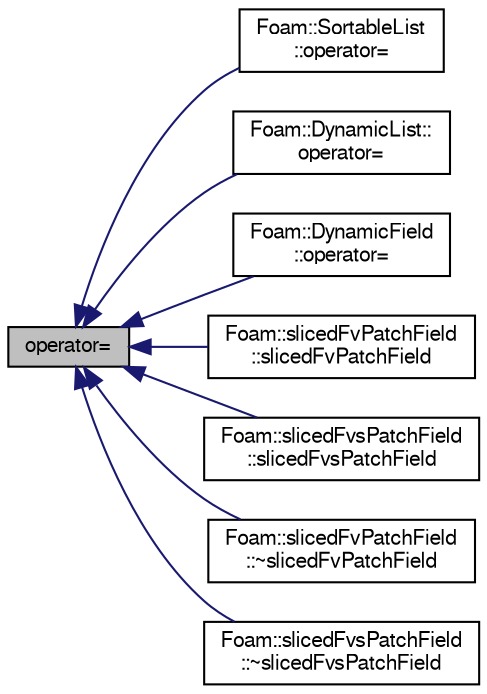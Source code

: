 digraph "operator="
{
  bgcolor="transparent";
  edge [fontname="FreeSans",fontsize="10",labelfontname="FreeSans",labelfontsize="10"];
  node [fontname="FreeSans",fontsize="10",shape=record];
  rankdir="LR";
  Node1 [label="operator=",height=0.2,width=0.4,color="black", fillcolor="grey75", style="filled" fontcolor="black"];
  Node1 -> Node2 [dir="back",color="midnightblue",fontsize="10",style="solid",fontname="FreeSans"];
  Node2 [label="Foam::SortableList\l::operator=",height=0.2,width=0.4,color="black",URL="$a02316.html#a7063d7d45379d3c474db62b47df45eea",tooltip="Assignment of all entries to the given value. "];
  Node1 -> Node3 [dir="back",color="midnightblue",fontsize="10",style="solid",fontname="FreeSans"];
  Node3 [label="Foam::DynamicList::\loperator=",height=0.2,width=0.4,color="black",URL="$a00582.html#a7063d7d45379d3c474db62b47df45eea",tooltip="Assignment of all addressed entries to the given value. "];
  Node1 -> Node4 [dir="back",color="midnightblue",fontsize="10",style="solid",fontname="FreeSans"];
  Node4 [label="Foam::DynamicField\l::operator=",height=0.2,width=0.4,color="black",URL="$a00575.html#a7063d7d45379d3c474db62b47df45eea",tooltip="Assignment of all addressed entries to the given value. "];
  Node1 -> Node5 [dir="back",color="midnightblue",fontsize="10",style="solid",fontname="FreeSans"];
  Node5 [label="Foam::slicedFvPatchField\l::slicedFvPatchField",height=0.2,width=0.4,color="black",URL="$a02268.html#ab205a13403235d19d52e4b03655c7392",tooltip="Construct from patch, internal field and field to slice. "];
  Node1 -> Node6 [dir="back",color="midnightblue",fontsize="10",style="solid",fontname="FreeSans"];
  Node6 [label="Foam::slicedFvsPatchField\l::slicedFvsPatchField",height=0.2,width=0.4,color="black",URL="$a02269.html#a114d3452b07d5e4d3165167c261874ad",tooltip="Construct from patch, internal field and field to slice. "];
  Node1 -> Node7 [dir="back",color="midnightblue",fontsize="10",style="solid",fontname="FreeSans"];
  Node7 [label="Foam::slicedFvPatchField\l::~slicedFvPatchField",height=0.2,width=0.4,color="black",URL="$a02268.html#a0240e713740f9445b904130a70ae2fa7",tooltip="Destructor. "];
  Node1 -> Node8 [dir="back",color="midnightblue",fontsize="10",style="solid",fontname="FreeSans"];
  Node8 [label="Foam::slicedFvsPatchField\l::~slicedFvsPatchField",height=0.2,width=0.4,color="black",URL="$a02269.html#ada472aa0e145ffce0601928b6632941b",tooltip="Destructor. "];
}
